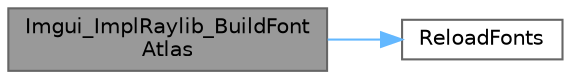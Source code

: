 digraph "Imgui_ImplRaylib_BuildFontAtlas"
{
 // LATEX_PDF_SIZE
  bgcolor="transparent";
  edge [fontname=Helvetica,fontsize=10,labelfontname=Helvetica,labelfontsize=10];
  node [fontname=Helvetica,fontsize=10,shape=box,height=0.2,width=0.4];
  rankdir="LR";
  Node1 [id="Node000001",label="Imgui_ImplRaylib_BuildFont\lAtlas",height=0.2,width=0.4,color="gray40", fillcolor="grey60", style="filled", fontcolor="black",tooltip=" "];
  Node1 -> Node2 [id="edge1_Node000001_Node000002",color="steelblue1",style="solid",tooltip=" "];
  Node2 [id="Node000002",label="ReloadFonts",height=0.2,width=0.4,color="grey40", fillcolor="white", style="filled",URL="$rl_im_gui_8cpp.html#a8dad24903f90e62bee722f14fbdebd8e",tooltip=" "];
}
